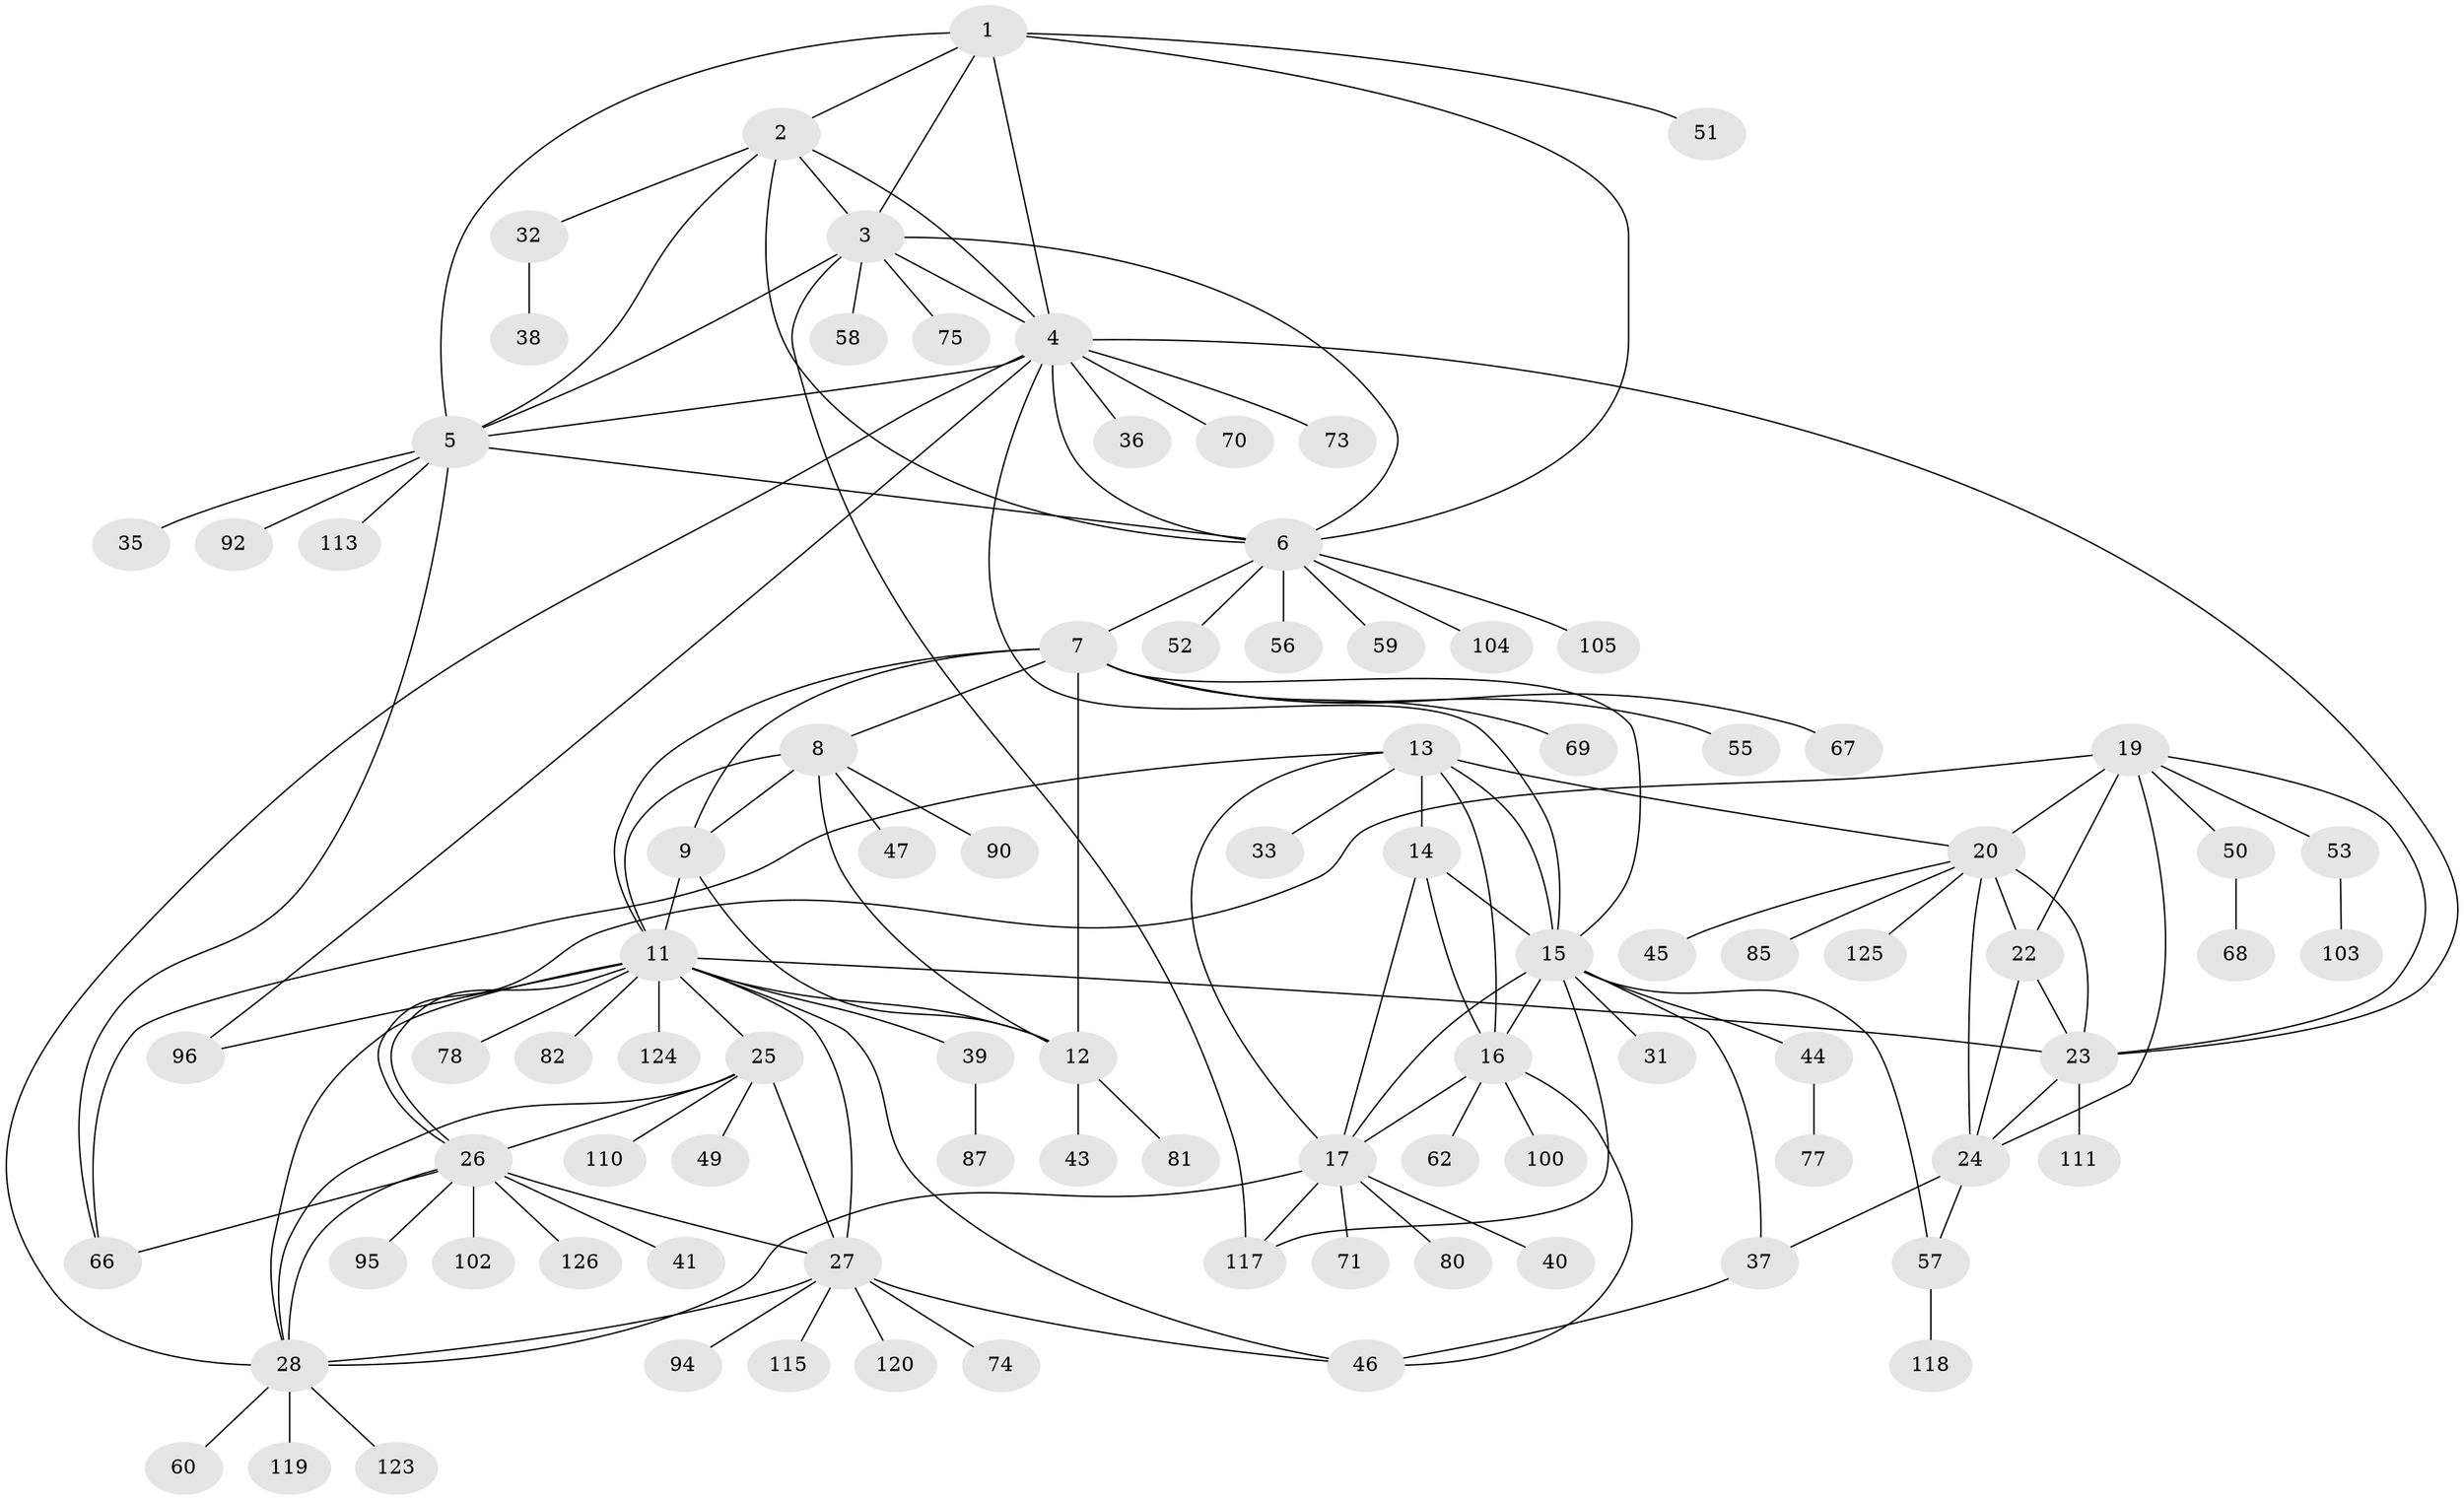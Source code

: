 // Generated by graph-tools (version 1.1) at 2025/24/03/03/25 07:24:16]
// undirected, 90 vertices, 139 edges
graph export_dot {
graph [start="1"]
  node [color=gray90,style=filled];
  1 [super="+109"];
  2 [super="+116"];
  3 [super="+76"];
  4 [super="+65"];
  5 [super="+101"];
  6 [super="+112"];
  7 [super="+64"];
  8 [super="+10"];
  9 [super="+61"];
  11 [super="+30"];
  12 [super="+34"];
  13 [super="+93"];
  14;
  15 [super="+18"];
  16 [super="+48"];
  17 [super="+122"];
  19 [super="+99"];
  20 [super="+21"];
  22 [super="+97"];
  23 [super="+83"];
  24 [super="+72"];
  25 [super="+89"];
  26 [super="+121"];
  27 [super="+29"];
  28 [super="+42"];
  31;
  32;
  33 [super="+63"];
  35;
  36;
  37 [super="+54"];
  38;
  39;
  40;
  41;
  43 [super="+98"];
  44;
  45;
  46 [super="+86"];
  47;
  49 [super="+84"];
  50;
  51;
  52;
  53;
  55;
  56 [super="+114"];
  57 [super="+107"];
  58;
  59;
  60;
  62;
  66 [super="+79"];
  67;
  68;
  69;
  70 [super="+106"];
  71;
  73 [super="+88"];
  74;
  75;
  77;
  78;
  80;
  81 [super="+91"];
  82;
  85;
  87;
  90;
  92;
  94;
  95;
  96 [super="+108"];
  100;
  102;
  103;
  104;
  105;
  110;
  111;
  113;
  115;
  117 [super="+127"];
  118;
  119;
  120;
  123;
  124;
  125;
  126;
  1 -- 2;
  1 -- 3;
  1 -- 4;
  1 -- 5;
  1 -- 6;
  1 -- 51;
  2 -- 3;
  2 -- 4;
  2 -- 5;
  2 -- 6;
  2 -- 32;
  3 -- 4;
  3 -- 5;
  3 -- 6;
  3 -- 58;
  3 -- 75;
  3 -- 117;
  4 -- 5;
  4 -- 6;
  4 -- 23;
  4 -- 28;
  4 -- 36;
  4 -- 70;
  4 -- 73;
  4 -- 15;
  4 -- 96;
  5 -- 6;
  5 -- 35;
  5 -- 92;
  5 -- 113;
  5 -- 66;
  6 -- 7;
  6 -- 52;
  6 -- 56;
  6 -- 59;
  6 -- 104;
  6 -- 105;
  7 -- 8 [weight=2];
  7 -- 9;
  7 -- 11;
  7 -- 12;
  7 -- 15;
  7 -- 55;
  7 -- 67;
  7 -- 69;
  8 -- 9 [weight=2];
  8 -- 11 [weight=2];
  8 -- 12 [weight=2];
  8 -- 90;
  8 -- 47;
  9 -- 11;
  9 -- 12;
  11 -- 12;
  11 -- 23;
  11 -- 46;
  11 -- 124;
  11 -- 96;
  11 -- 39;
  11 -- 78;
  11 -- 82;
  11 -- 25;
  11 -- 26;
  11 -- 27 [weight=2];
  11 -- 28;
  12 -- 43;
  12 -- 81;
  13 -- 14;
  13 -- 15 [weight=2];
  13 -- 16;
  13 -- 17;
  13 -- 20;
  13 -- 33;
  13 -- 66;
  14 -- 15 [weight=2];
  14 -- 16;
  14 -- 17;
  15 -- 16 [weight=2];
  15 -- 17 [weight=2];
  15 -- 31;
  15 -- 37;
  15 -- 44;
  15 -- 117;
  15 -- 57;
  16 -- 17;
  16 -- 100;
  16 -- 62;
  16 -- 46;
  17 -- 28;
  17 -- 40;
  17 -- 71;
  17 -- 80;
  17 -- 117;
  19 -- 20 [weight=2];
  19 -- 22;
  19 -- 23;
  19 -- 24;
  19 -- 26;
  19 -- 50;
  19 -- 53;
  20 -- 22 [weight=2];
  20 -- 23 [weight=2];
  20 -- 24 [weight=2];
  20 -- 45;
  20 -- 85;
  20 -- 125;
  22 -- 23;
  22 -- 24;
  23 -- 24;
  23 -- 111;
  24 -- 37;
  24 -- 57;
  25 -- 26;
  25 -- 27 [weight=2];
  25 -- 28;
  25 -- 49;
  25 -- 110;
  26 -- 27 [weight=2];
  26 -- 28;
  26 -- 41;
  26 -- 66;
  26 -- 95;
  26 -- 102;
  26 -- 126;
  27 -- 28 [weight=2];
  27 -- 120;
  27 -- 74;
  27 -- 46;
  27 -- 115;
  27 -- 94;
  28 -- 60;
  28 -- 119;
  28 -- 123;
  32 -- 38;
  37 -- 46;
  39 -- 87;
  44 -- 77;
  50 -- 68;
  53 -- 103;
  57 -- 118;
}
